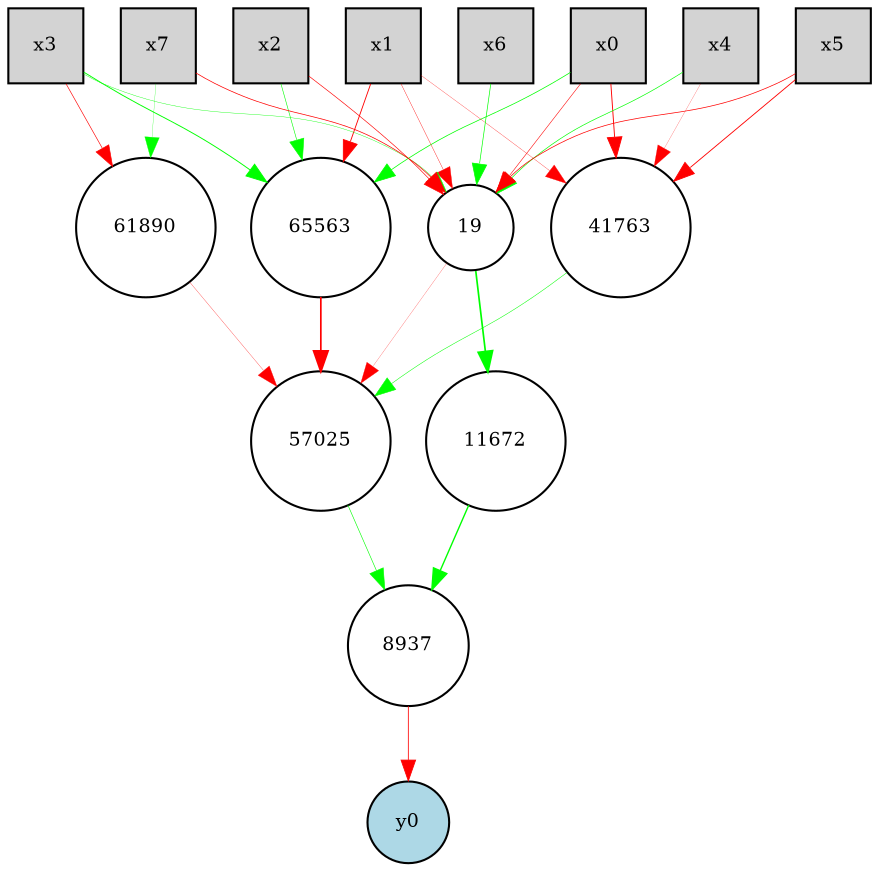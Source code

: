 digraph {
	node [fontsize=9 height=0.1 shape=circle width=0.1]
	x0 [fillcolor=lightgray height=0.5 shape=box style=filled width=0.5]
	x1 [fillcolor=lightgray height=0.5 shape=box style=filled width=0.5]
	x2 [fillcolor=lightgray height=0.5 shape=box style=filled width=0.5]
	x3 [fillcolor=lightgray height=0.5 shape=box style=filled width=0.5]
	x4 [fillcolor=lightgray height=0.5 shape=box style=filled width=0.5]
	x5 [fillcolor=lightgray height=0.5 shape=box style=filled width=0.5]
	x6 [fillcolor=lightgray height=0.5 shape=box style=filled width=0.5]
	x7 [fillcolor=lightgray height=0.5 shape=box style=filled width=0.5]
	y0 [fillcolor=lightblue style=filled]
	57025 [fillcolor=white style=filled]
	61890 [fillcolor=white style=filled]
	41763 [fillcolor=white style=filled]
	8937 [fillcolor=white style=filled]
	19 [fillcolor=white style=filled]
	11672 [fillcolor=white style=filled]
	65563 [fillcolor=white style=filled]
	x5 -> 19 [color=red penwidth=0.34316834703513366 style=solid]
	x0 -> 19 [color=red penwidth=0.26583911615259337 style=solid]
	x6 -> 19 [color=green penwidth=0.3241102113822892 style=solid]
	x4 -> 19 [color=green penwidth=0.31867133035533257 style=solid]
	x7 -> 19 [color=red penwidth=0.34726867740889245 style=solid]
	x1 -> 19 [color=red penwidth=0.1821114544124804 style=solid]
	x3 -> 19 [color=green penwidth=0.1831020312139055 style=solid]
	x2 -> 19 [color=red penwidth=0.30393190320501007 style=solid]
	8937 -> y0 [color=red penwidth=0.39083308847028175 style=solid]
	19 -> 11672 [color=green penwidth=0.8154787642705686 style=solid]
	11672 -> 8937 [color=green penwidth=0.661693465893007 style=solid]
	x5 -> 41763 [color=red penwidth=0.42648373333623557 style=solid]
	19 -> 57025 [color=red penwidth=0.10462394306730922 style=solid]
	57025 -> 8937 [color=green penwidth=0.2899241411108938 style=solid]
	x0 -> 41763 [color=red penwidth=0.44302124704992085 style=solid]
	x3 -> 61890 [color=red penwidth=0.30598384377345766 style=solid]
	65563 -> 57025 [color=red penwidth=0.815132766812332 style=solid]
	x1 -> 41763 [color=red penwidth=0.14387913730345145 style=solid]
	x1 -> 65563 [color=red penwidth=0.4250241537581785 style=solid]
	41763 -> 57025 [color=green penwidth=0.2440770389148604 style=solid]
	x0 -> 65563 [color=green penwidth=0.3509022618469112 style=solid]
	x4 -> 41763 [color=red penwidth=0.10082177710499018 style=solid]
	61890 -> 57025 [color=red penwidth=0.13645834964612585 style=solid]
	x7 -> 61890 [color=green penwidth=0.12068179578683319 style=solid]
	x2 -> 65563 [color=green penwidth=0.2794417499007733 style=solid]
	x3 -> 65563 [color=green penwidth=0.4449221153751759 style=solid]
}

